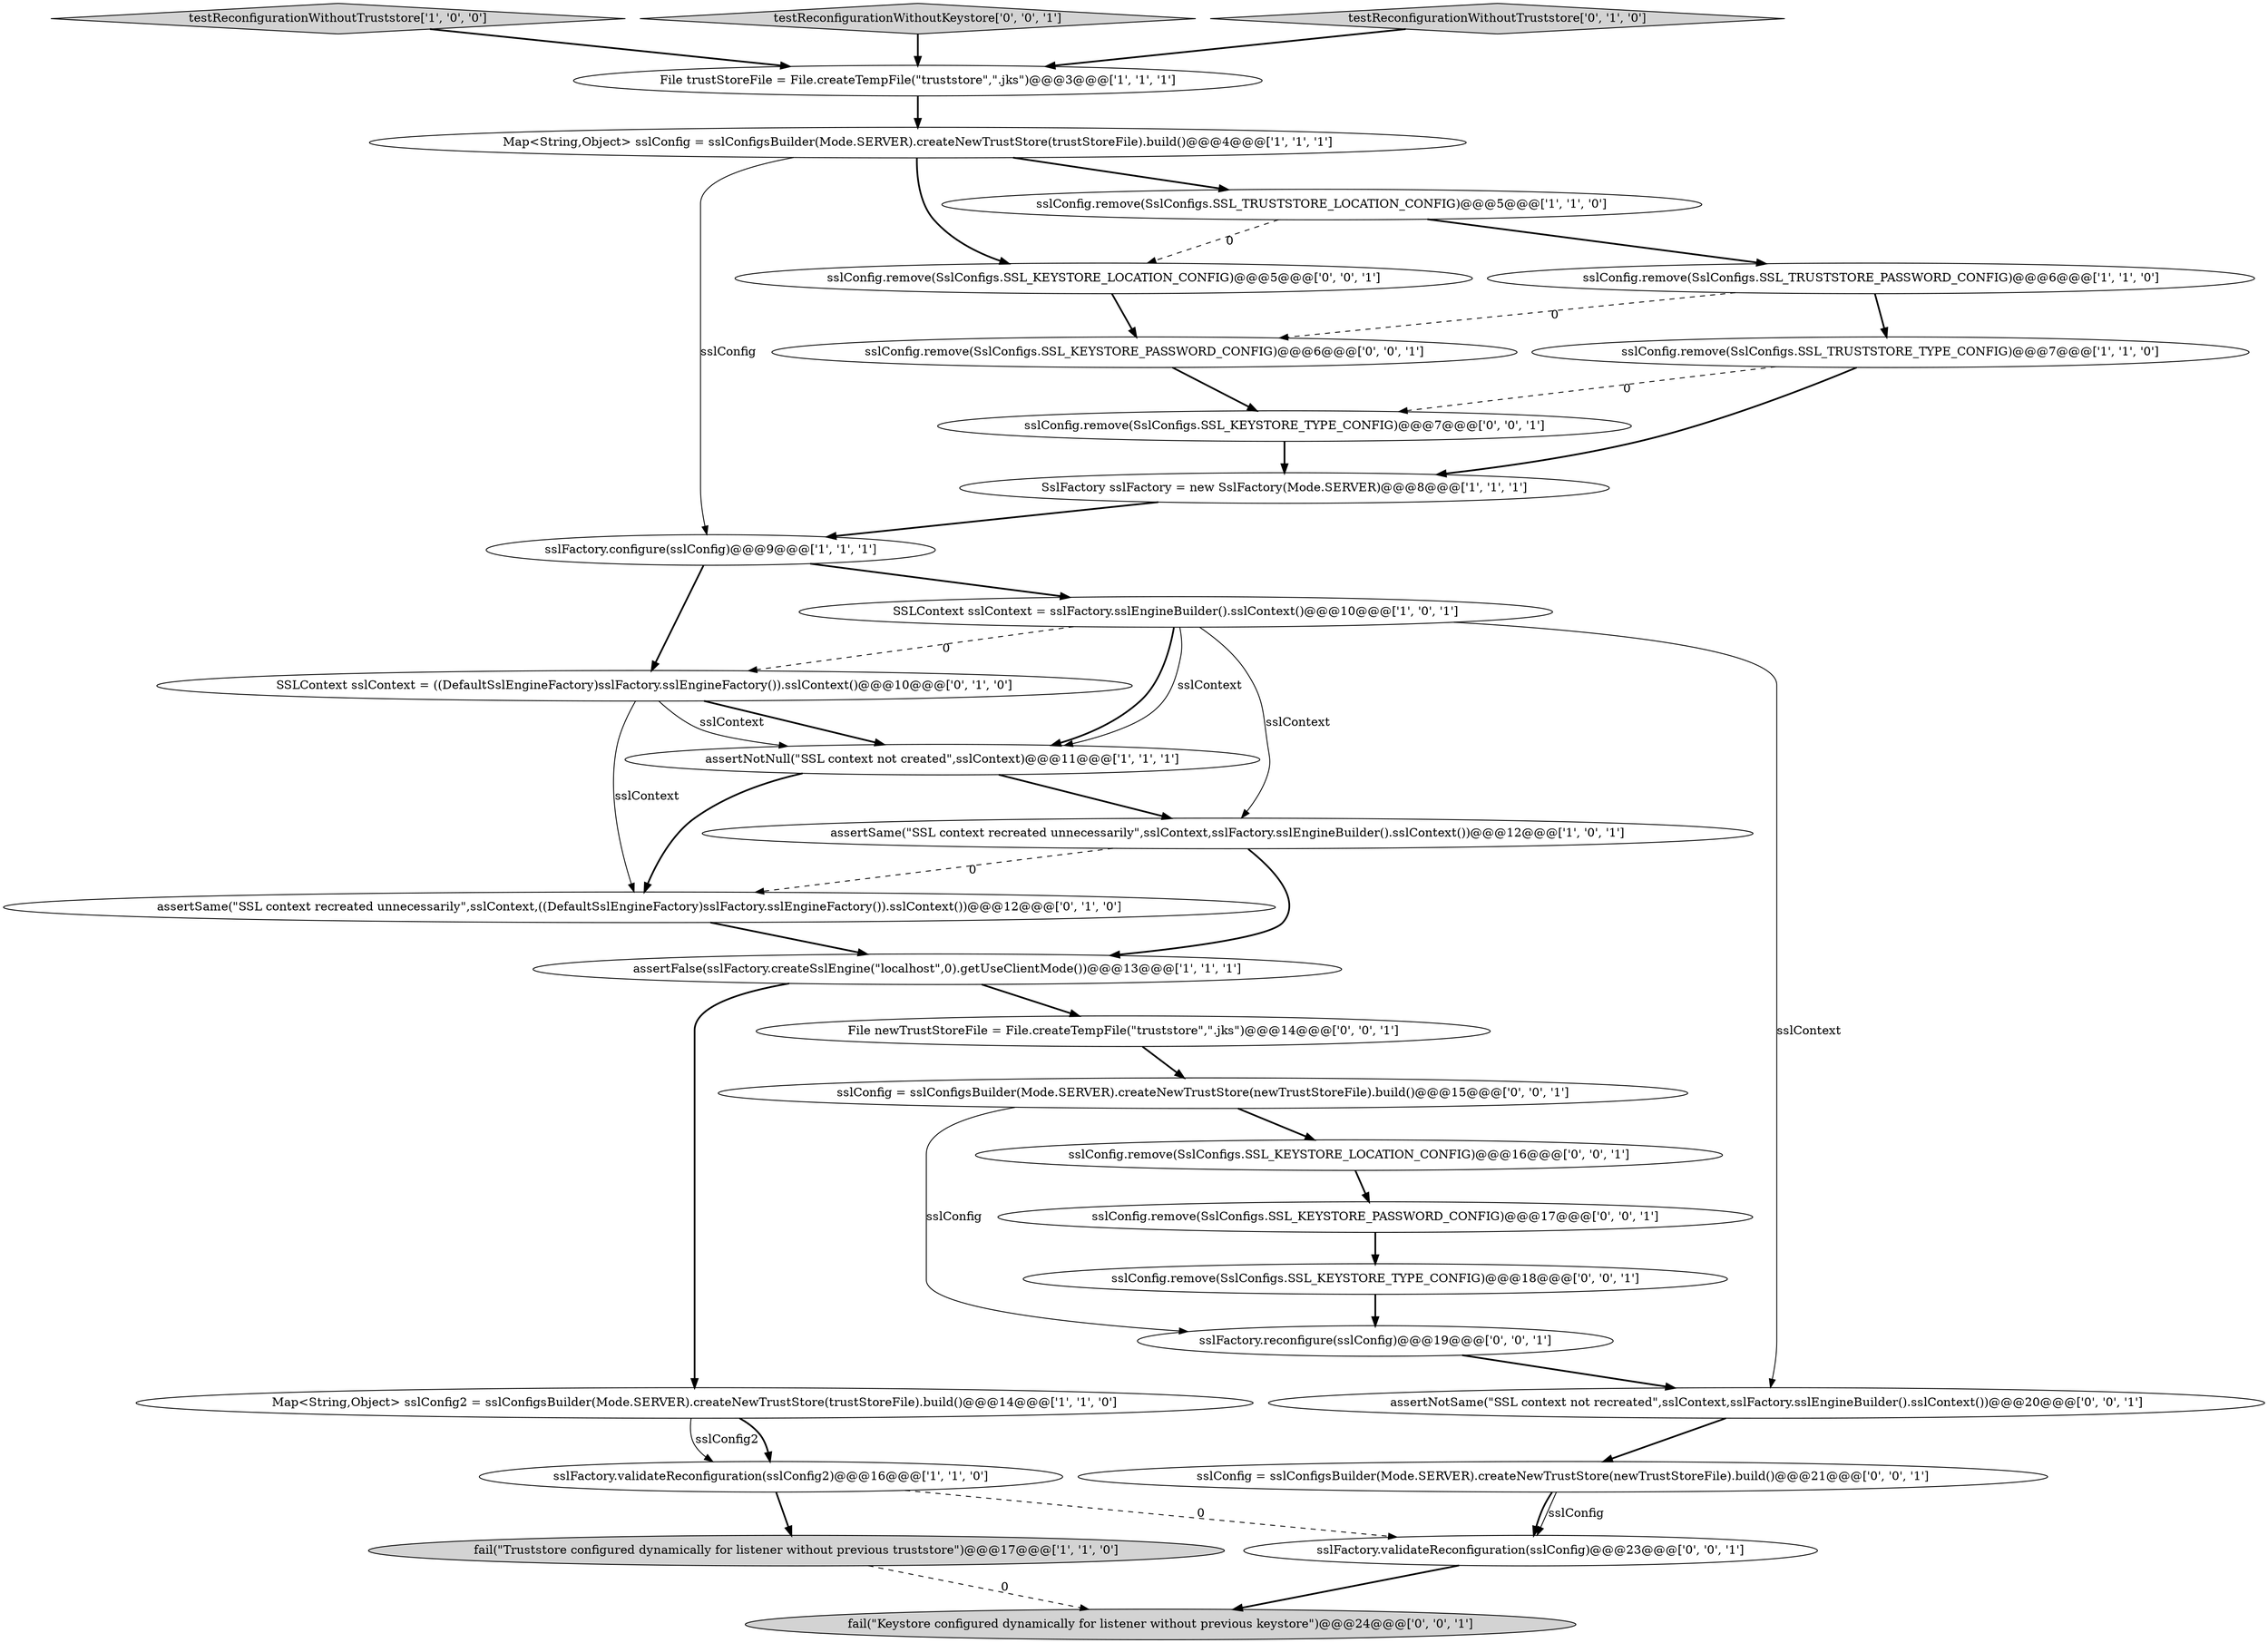 digraph {
2 [style = filled, label = "File trustStoreFile = File.createTempFile(\"truststore\",\".jks\")@@@3@@@['1', '1', '1']", fillcolor = white, shape = ellipse image = "AAA0AAABBB1BBB"];
14 [style = filled, label = "assertSame(\"SSL context recreated unnecessarily\",sslContext,sslFactory.sslEngineBuilder().sslContext())@@@12@@@['1', '0', '1']", fillcolor = white, shape = ellipse image = "AAA0AAABBB1BBB"];
3 [style = filled, label = "assertFalse(sslFactory.createSslEngine(\"localhost\",0).getUseClientMode())@@@13@@@['1', '1', '1']", fillcolor = white, shape = ellipse image = "AAA0AAABBB1BBB"];
29 [style = filled, label = "sslConfig.remove(SslConfigs.SSL_KEYSTORE_TYPE_CONFIG)@@@7@@@['0', '0', '1']", fillcolor = white, shape = ellipse image = "AAA0AAABBB3BBB"];
27 [style = filled, label = "sslConfig.remove(SslConfigs.SSL_KEYSTORE_TYPE_CONFIG)@@@18@@@['0', '0', '1']", fillcolor = white, shape = ellipse image = "AAA0AAABBB3BBB"];
13 [style = filled, label = "Map<String,Object> sslConfig = sslConfigsBuilder(Mode.SERVER).createNewTrustStore(trustStoreFile).build()@@@4@@@['1', '1', '1']", fillcolor = white, shape = ellipse image = "AAA0AAABBB1BBB"];
11 [style = filled, label = "fail(\"Truststore configured dynamically for listener without previous truststore\")@@@17@@@['1', '1', '0']", fillcolor = lightgray, shape = ellipse image = "AAA0AAABBB1BBB"];
26 [style = filled, label = "sslConfig.remove(SslConfigs.SSL_KEYSTORE_LOCATION_CONFIG)@@@16@@@['0', '0', '1']", fillcolor = white, shape = ellipse image = "AAA0AAABBB3BBB"];
23 [style = filled, label = "sslFactory.reconfigure(sslConfig)@@@19@@@['0', '0', '1']", fillcolor = white, shape = ellipse image = "AAA0AAABBB3BBB"];
8 [style = filled, label = "assertNotNull(\"SSL context not created\",sslContext)@@@11@@@['1', '1', '1']", fillcolor = white, shape = ellipse image = "AAA0AAABBB1BBB"];
5 [style = filled, label = "SSLContext sslContext = sslFactory.sslEngineBuilder().sslContext()@@@10@@@['1', '0', '1']", fillcolor = white, shape = ellipse image = "AAA0AAABBB1BBB"];
6 [style = filled, label = "testReconfigurationWithoutTruststore['1', '0', '0']", fillcolor = lightgray, shape = diamond image = "AAA0AAABBB1BBB"];
17 [style = filled, label = "SSLContext sslContext = ((DefaultSslEngineFactory)sslFactory.sslEngineFactory()).sslContext()@@@10@@@['0', '1', '0']", fillcolor = white, shape = ellipse image = "AAA1AAABBB2BBB"];
4 [style = filled, label = "sslFactory.configure(sslConfig)@@@9@@@['1', '1', '1']", fillcolor = white, shape = ellipse image = "AAA0AAABBB1BBB"];
0 [style = filled, label = "sslConfig.remove(SslConfigs.SSL_TRUSTSTORE_TYPE_CONFIG)@@@7@@@['1', '1', '0']", fillcolor = white, shape = ellipse image = "AAA0AAABBB1BBB"];
10 [style = filled, label = "SslFactory sslFactory = new SslFactory(Mode.SERVER)@@@8@@@['1', '1', '1']", fillcolor = white, shape = ellipse image = "AAA0AAABBB1BBB"];
24 [style = filled, label = "testReconfigurationWithoutKeystore['0', '0', '1']", fillcolor = lightgray, shape = diamond image = "AAA0AAABBB3BBB"];
31 [style = filled, label = "fail(\"Keystore configured dynamically for listener without previous keystore\")@@@24@@@['0', '0', '1']", fillcolor = lightgray, shape = ellipse image = "AAA0AAABBB3BBB"];
19 [style = filled, label = "sslConfig = sslConfigsBuilder(Mode.SERVER).createNewTrustStore(newTrustStoreFile).build()@@@21@@@['0', '0', '1']", fillcolor = white, shape = ellipse image = "AAA0AAABBB3BBB"];
30 [style = filled, label = "assertNotSame(\"SSL context not recreated\",sslContext,sslFactory.sslEngineBuilder().sslContext())@@@20@@@['0', '0', '1']", fillcolor = white, shape = ellipse image = "AAA0AAABBB3BBB"];
28 [style = filled, label = "sslConfig.remove(SslConfigs.SSL_KEYSTORE_LOCATION_CONFIG)@@@5@@@['0', '0', '1']", fillcolor = white, shape = ellipse image = "AAA0AAABBB3BBB"];
15 [style = filled, label = "testReconfigurationWithoutTruststore['0', '1', '0']", fillcolor = lightgray, shape = diamond image = "AAA0AAABBB2BBB"];
22 [style = filled, label = "sslFactory.validateReconfiguration(sslConfig)@@@23@@@['0', '0', '1']", fillcolor = white, shape = ellipse image = "AAA0AAABBB3BBB"];
9 [style = filled, label = "sslFactory.validateReconfiguration(sslConfig2)@@@16@@@['1', '1', '0']", fillcolor = white, shape = ellipse image = "AAA0AAABBB1BBB"];
16 [style = filled, label = "assertSame(\"SSL context recreated unnecessarily\",sslContext,((DefaultSslEngineFactory)sslFactory.sslEngineFactory()).sslContext())@@@12@@@['0', '1', '0']", fillcolor = white, shape = ellipse image = "AAA1AAABBB2BBB"];
21 [style = filled, label = "sslConfig = sslConfigsBuilder(Mode.SERVER).createNewTrustStore(newTrustStoreFile).build()@@@15@@@['0', '0', '1']", fillcolor = white, shape = ellipse image = "AAA0AAABBB3BBB"];
18 [style = filled, label = "File newTrustStoreFile = File.createTempFile(\"truststore\",\".jks\")@@@14@@@['0', '0', '1']", fillcolor = white, shape = ellipse image = "AAA0AAABBB3BBB"];
20 [style = filled, label = "sslConfig.remove(SslConfigs.SSL_KEYSTORE_PASSWORD_CONFIG)@@@6@@@['0', '0', '1']", fillcolor = white, shape = ellipse image = "AAA0AAABBB3BBB"];
1 [style = filled, label = "sslConfig.remove(SslConfigs.SSL_TRUSTSTORE_LOCATION_CONFIG)@@@5@@@['1', '1', '0']", fillcolor = white, shape = ellipse image = "AAA0AAABBB1BBB"];
12 [style = filled, label = "Map<String,Object> sslConfig2 = sslConfigsBuilder(Mode.SERVER).createNewTrustStore(trustStoreFile).build()@@@14@@@['1', '1', '0']", fillcolor = white, shape = ellipse image = "AAA0AAABBB1BBB"];
25 [style = filled, label = "sslConfig.remove(SslConfigs.SSL_KEYSTORE_PASSWORD_CONFIG)@@@17@@@['0', '0', '1']", fillcolor = white, shape = ellipse image = "AAA0AAABBB3BBB"];
7 [style = filled, label = "sslConfig.remove(SslConfigs.SSL_TRUSTSTORE_PASSWORD_CONFIG)@@@6@@@['1', '1', '0']", fillcolor = white, shape = ellipse image = "AAA0AAABBB1BBB"];
8->16 [style = bold, label=""];
23->30 [style = bold, label=""];
21->23 [style = solid, label="sslConfig"];
11->31 [style = dashed, label="0"];
8->14 [style = bold, label=""];
5->8 [style = bold, label=""];
9->11 [style = bold, label=""];
14->3 [style = bold, label=""];
0->29 [style = dashed, label="0"];
24->2 [style = bold, label=""];
28->20 [style = bold, label=""];
2->13 [style = bold, label=""];
7->20 [style = dashed, label="0"];
4->5 [style = bold, label=""];
27->23 [style = bold, label=""];
19->22 [style = bold, label=""];
12->9 [style = solid, label="sslConfig2"];
4->17 [style = bold, label=""];
5->8 [style = solid, label="sslContext"];
13->28 [style = bold, label=""];
22->31 [style = bold, label=""];
17->16 [style = solid, label="sslContext"];
3->18 [style = bold, label=""];
15->2 [style = bold, label=""];
6->2 [style = bold, label=""];
0->10 [style = bold, label=""];
12->9 [style = bold, label=""];
14->16 [style = dashed, label="0"];
26->25 [style = bold, label=""];
3->12 [style = bold, label=""];
10->4 [style = bold, label=""];
16->3 [style = bold, label=""];
21->26 [style = bold, label=""];
1->28 [style = dashed, label="0"];
7->0 [style = bold, label=""];
13->4 [style = solid, label="sslConfig"];
19->22 [style = solid, label="sslConfig"];
17->8 [style = bold, label=""];
20->29 [style = bold, label=""];
13->1 [style = bold, label=""];
29->10 [style = bold, label=""];
18->21 [style = bold, label=""];
17->8 [style = solid, label="sslContext"];
1->7 [style = bold, label=""];
5->14 [style = solid, label="sslContext"];
25->27 [style = bold, label=""];
5->30 [style = solid, label="sslContext"];
30->19 [style = bold, label=""];
5->17 [style = dashed, label="0"];
9->22 [style = dashed, label="0"];
}
